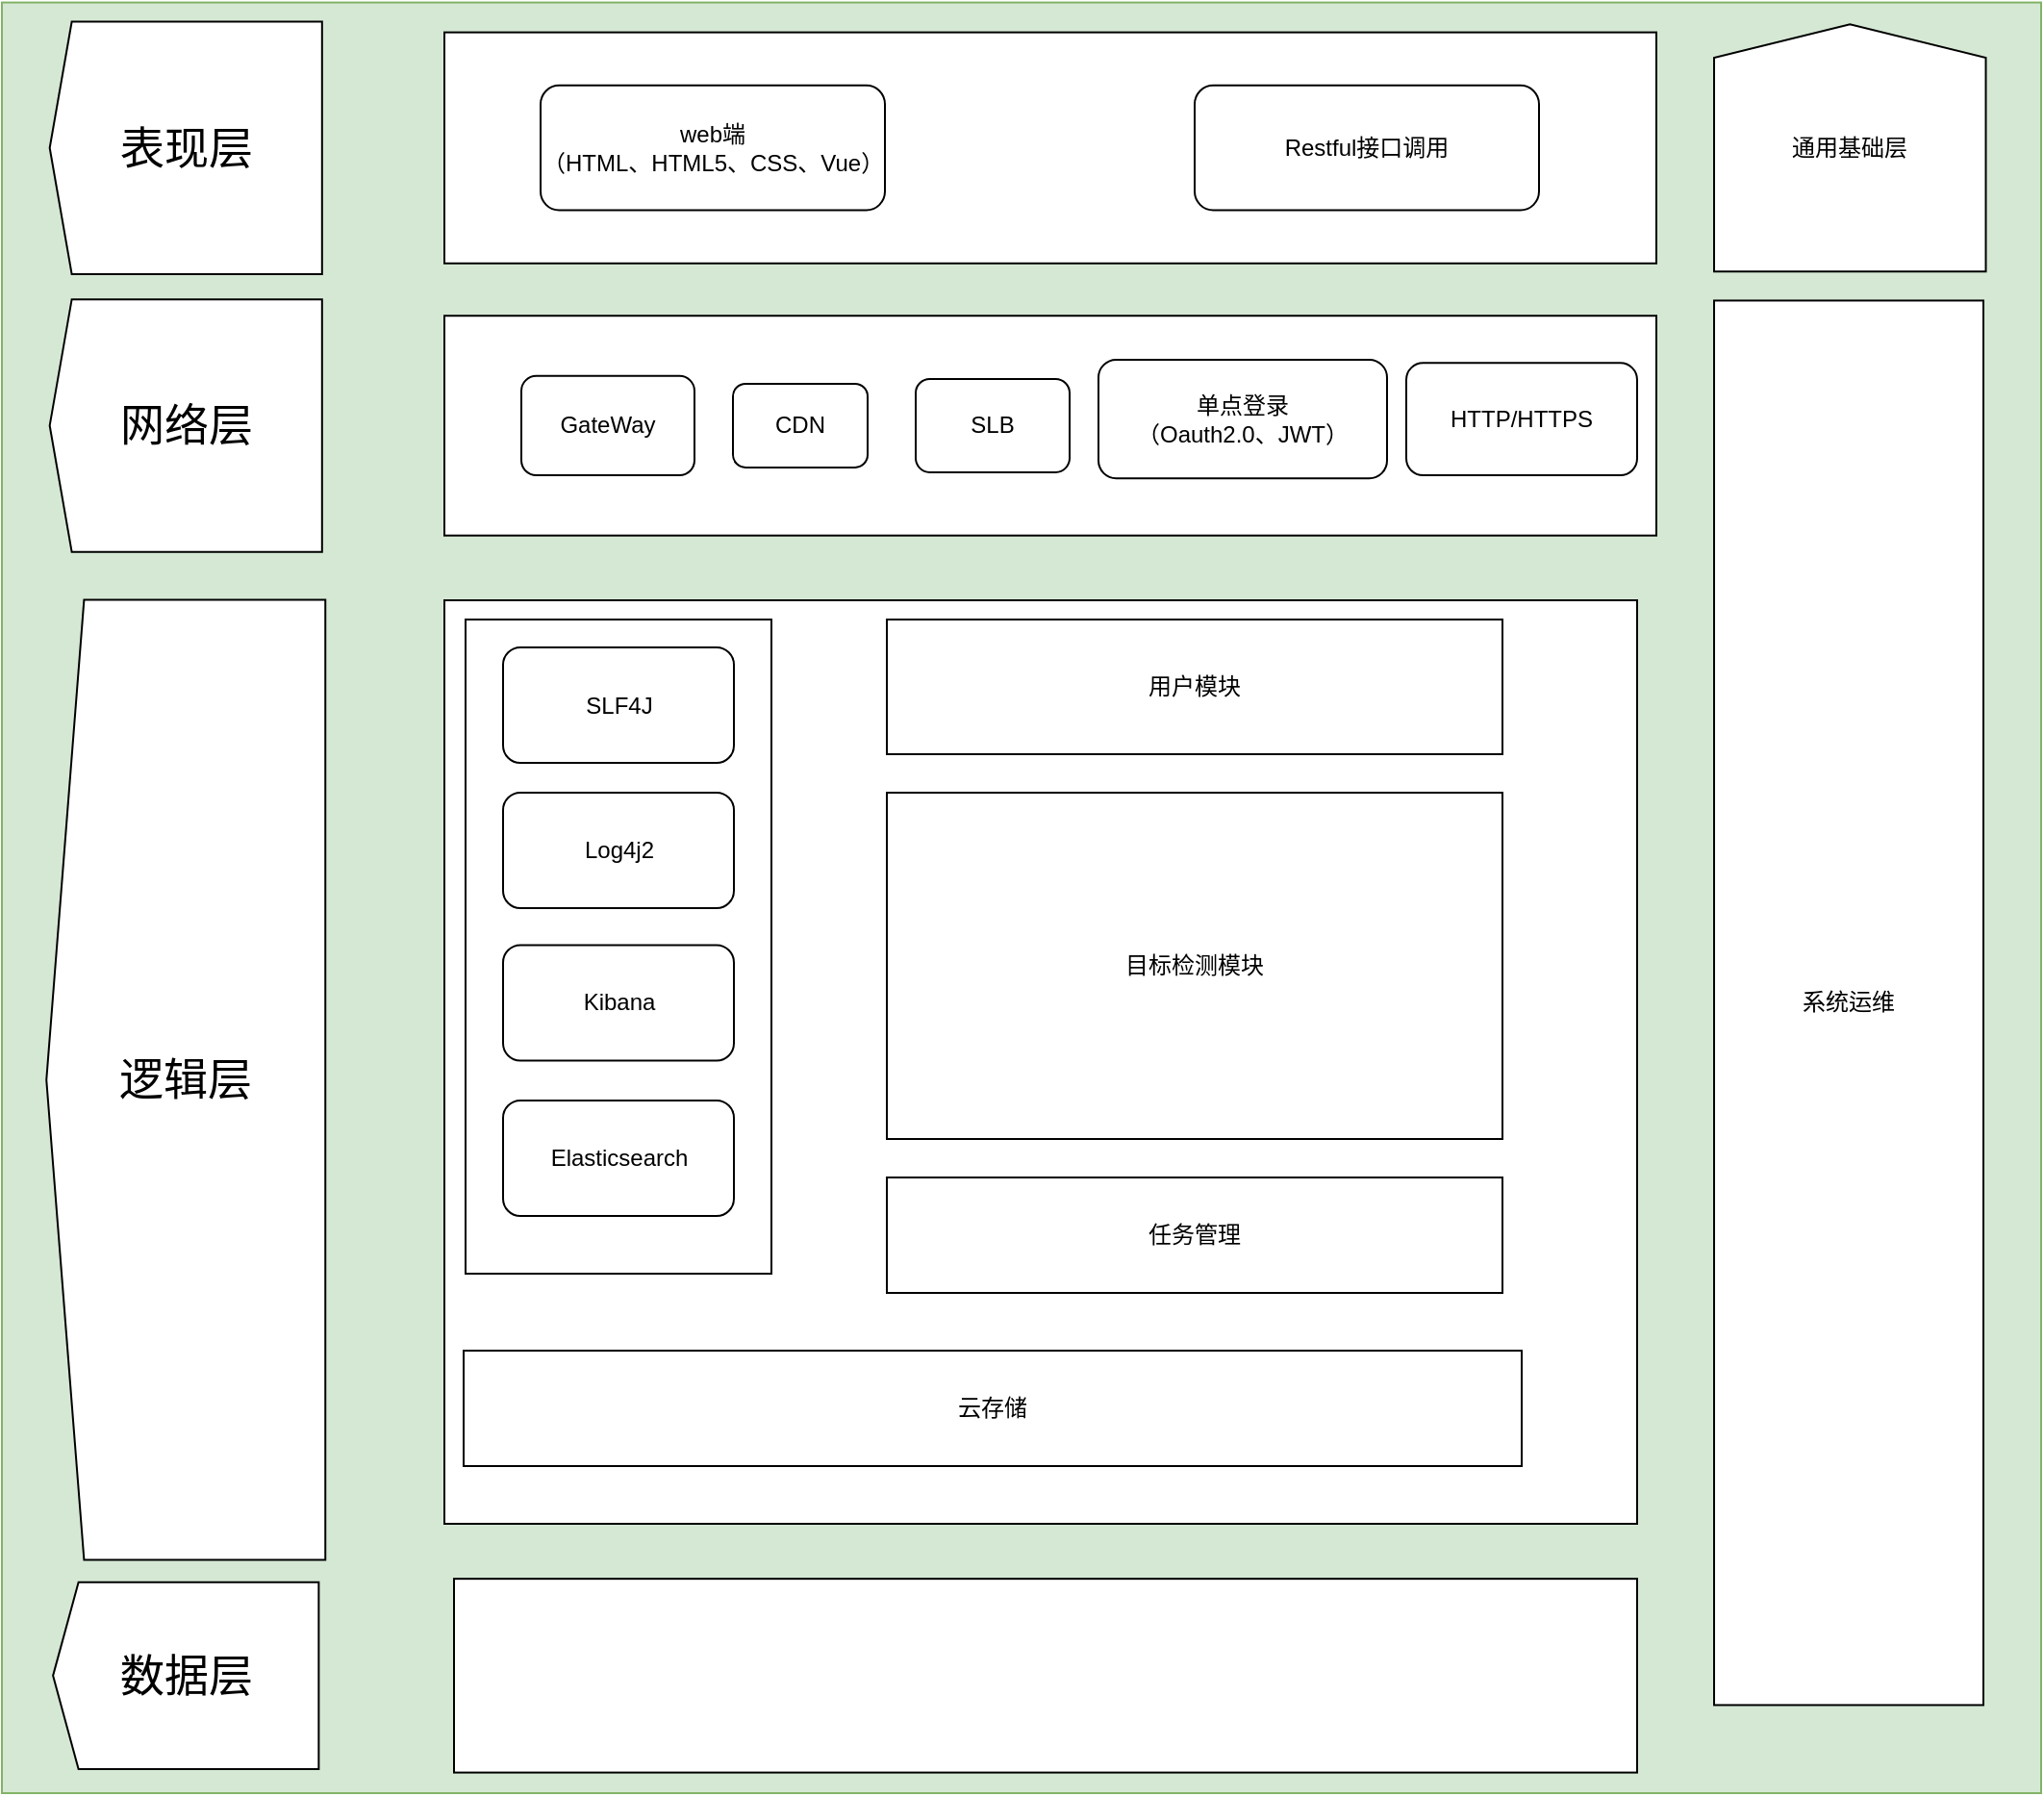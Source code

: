 <mxfile version="26.0.11">
  <diagram name="第 1 页" id="QETsFkyrZzGUOWjR-pDB">
    <mxGraphModel dx="177" dy="663" grid="1" gridSize="10" guides="1" tooltips="1" connect="1" arrows="1" fold="1" page="1" pageScale="1" pageWidth="827" pageHeight="1169" math="0" shadow="0">
      <root>
        <mxCell id="0" />
        <mxCell id="1" parent="0" />
        <mxCell id="vgMis07-Jaw84nBqVfK9-26" value="" style="rounded=0;whiteSpace=wrap;html=1;fillColor=#d5e8d4;strokeColor=#82b366;" vertex="1" parent="1">
          <mxGeometry x="1000" y="189.29" width="1060" height="930.71" as="geometry" />
        </mxCell>
        <mxCell id="vgMis07-Jaw84nBqVfK9-27" value="" style="rounded=0;whiteSpace=wrap;html=1;" vertex="1" parent="1">
          <mxGeometry x="1230" y="204.82" width="630" height="120.07" as="geometry" />
        </mxCell>
        <mxCell id="vgMis07-Jaw84nBqVfK9-28" value="" style="rounded=0;whiteSpace=wrap;html=1;" vertex="1" parent="1">
          <mxGeometry x="1230" y="352.12" width="630" height="114.22" as="geometry" />
        </mxCell>
        <mxCell id="vgMis07-Jaw84nBqVfK9-29" value="" style="rounded=0;whiteSpace=wrap;html=1;" vertex="1" parent="1">
          <mxGeometry x="1230" y="500" width="620" height="480" as="geometry" />
        </mxCell>
        <mxCell id="vgMis07-Jaw84nBqVfK9-31" value="&lt;font style=&quot;font-size: 23px;&quot;&gt;表现层&lt;/font&gt;" style="shape=offPageConnector;whiteSpace=wrap;html=1;rotation=90;size=0.081;horizontal=0;" vertex="1" parent="1">
          <mxGeometry x="1030" y="194.07" width="131.25" height="141.57" as="geometry" />
        </mxCell>
        <mxCell id="vgMis07-Jaw84nBqVfK9-32" value="&lt;span style=&quot;font-size: 23px;&quot;&gt;网络层&lt;/span&gt;" style="shape=offPageConnector;whiteSpace=wrap;html=1;rotation=90;size=0.081;horizontal=0;" vertex="1" parent="1">
          <mxGeometry x="1030" y="338.44" width="131.25" height="141.57" as="geometry" />
        </mxCell>
        <mxCell id="vgMis07-Jaw84nBqVfK9-33" value="&lt;span style=&quot;font-size: 23px;&quot;&gt;数据层&lt;/span&gt;" style="shape=offPageConnector;whiteSpace=wrap;html=1;rotation=90;size=0.096;horizontal=0;" vertex="1" parent="1">
          <mxGeometry x="1047" y="989.87" width="97.24" height="138.13" as="geometry" />
        </mxCell>
        <mxCell id="vgMis07-Jaw84nBqVfK9-34" value="" style="rounded=0;whiteSpace=wrap;html=1;" vertex="1" parent="1">
          <mxGeometry x="1235" y="1008.58" width="615" height="100.71" as="geometry" />
        </mxCell>
        <mxCell id="vgMis07-Jaw84nBqVfK9-36" value="&lt;span style=&quot;font-size: 23px;&quot;&gt;逻辑层&lt;/span&gt;" style="shape=offPageConnector;whiteSpace=wrap;html=1;rotation=90;size=0.135;horizontal=0;" vertex="1" parent="1">
          <mxGeometry x="846.12" y="676.79" width="499.01" height="145" as="geometry" />
        </mxCell>
        <mxCell id="vgMis07-Jaw84nBqVfK9-37" value="用户模块" style="rounded=0;whiteSpace=wrap;html=1;" vertex="1" parent="1">
          <mxGeometry x="1460" y="510" width="320" height="70" as="geometry" />
        </mxCell>
        <mxCell id="vgMis07-Jaw84nBqVfK9-38" value="目标检测模块" style="rounded=0;whiteSpace=wrap;html=1;" vertex="1" parent="1">
          <mxGeometry x="1460" y="600" width="320" height="180" as="geometry" />
        </mxCell>
        <mxCell id="vgMis07-Jaw84nBqVfK9-39" value="" style="rounded=0;whiteSpace=wrap;html=1;" vertex="1" parent="1">
          <mxGeometry x="1241" y="510" width="159" height="340" as="geometry" />
        </mxCell>
        <mxCell id="vgMis07-Jaw84nBqVfK9-40" value="系统运维" style="rounded=0;whiteSpace=wrap;html=1;" vertex="1" parent="1">
          <mxGeometry x="1890.01" y="344.22" width="139.99" height="730" as="geometry" />
        </mxCell>
        <mxCell id="vgMis07-Jaw84nBqVfK9-41" value="任务管理" style="rounded=0;whiteSpace=wrap;html=1;" vertex="1" parent="1">
          <mxGeometry x="1460" y="800" width="320" height="60" as="geometry" />
        </mxCell>
        <mxCell id="vgMis07-Jaw84nBqVfK9-42" value="云存储" style="rounded=0;whiteSpace=wrap;html=1;" vertex="1" parent="1">
          <mxGeometry x="1240" y="890" width="550" height="60" as="geometry" />
        </mxCell>
        <mxCell id="vgMis07-Jaw84nBqVfK9-43" value="" style="shape=offPageConnector;whiteSpace=wrap;html=1;rotation=-180;size=0.135;horizontal=1;verticalAlign=middle;align=center;" vertex="1" parent="1">
          <mxGeometry x="1890.01" y="200.63" width="141.25" height="128.44" as="geometry" />
        </mxCell>
        <mxCell id="vgMis07-Jaw84nBqVfK9-44" value="web端&lt;div&gt;（HTML、HTML5、CSS、Vue）&lt;/div&gt;" style="rounded=1;whiteSpace=wrap;html=1;" vertex="1" parent="1">
          <mxGeometry x="1280" y="232.43" width="179" height="64.85" as="geometry" />
        </mxCell>
        <mxCell id="vgMis07-Jaw84nBqVfK9-45" value="Restful接口调用" style="rounded=1;whiteSpace=wrap;html=1;" vertex="1" parent="1">
          <mxGeometry x="1620" y="232.43" width="179" height="64.85" as="geometry" />
        </mxCell>
        <mxCell id="vgMis07-Jaw84nBqVfK9-46" value="CDN" style="rounded=1;whiteSpace=wrap;html=1;" vertex="1" parent="1">
          <mxGeometry x="1380" y="387.5" width="70" height="43.45" as="geometry" />
        </mxCell>
        <mxCell id="vgMis07-Jaw84nBqVfK9-47" value="单点登录&lt;div&gt;（Oauth2.0、JWT）&lt;/div&gt;" style="rounded=1;whiteSpace=wrap;html=1;" vertex="1" parent="1">
          <mxGeometry x="1570" y="375" width="150" height="61.65" as="geometry" />
        </mxCell>
        <mxCell id="vgMis07-Jaw84nBqVfK9-51" value="SLB" style="rounded=1;whiteSpace=wrap;html=1;" vertex="1" parent="1">
          <mxGeometry x="1475" y="385" width="80" height="48.45" as="geometry" />
        </mxCell>
        <mxCell id="vgMis07-Jaw84nBqVfK9-52" value="GateWay" style="rounded=1;whiteSpace=wrap;html=1;" vertex="1" parent="1">
          <mxGeometry x="1270" y="383.4" width="90" height="51.65" as="geometry" />
        </mxCell>
        <mxCell id="vgMis07-Jaw84nBqVfK9-53" value="HTTP/HTTPS" style="rounded=1;whiteSpace=wrap;html=1;" vertex="1" parent="1">
          <mxGeometry x="1730" y="376.6" width="120" height="58.45" as="geometry" />
        </mxCell>
        <mxCell id="vgMis07-Jaw84nBqVfK9-54" value="通用基础层" style="text;html=1;align=center;verticalAlign=middle;whiteSpace=wrap;rounded=0;" vertex="1" parent="1">
          <mxGeometry x="1915.96" y="249.93" width="89.36" height="29.85" as="geometry" />
        </mxCell>
        <mxCell id="vgMis07-Jaw84nBqVfK9-55" value="SLF4J" style="rounded=1;whiteSpace=wrap;html=1;" vertex="1" parent="1">
          <mxGeometry x="1260.5" y="524.5" width="120" height="60" as="geometry" />
        </mxCell>
        <mxCell id="vgMis07-Jaw84nBqVfK9-56" value="Log4j2" style="rounded=1;whiteSpace=wrap;html=1;" vertex="1" parent="1">
          <mxGeometry x="1260.5" y="600" width="120" height="60" as="geometry" />
        </mxCell>
        <mxCell id="vgMis07-Jaw84nBqVfK9-57" value="Kibana" style="rounded=1;whiteSpace=wrap;html=1;" vertex="1" parent="1">
          <mxGeometry x="1260.5" y="679.22" width="120" height="60" as="geometry" />
        </mxCell>
        <mxCell id="vgMis07-Jaw84nBqVfK9-58" value="Elasticsearch" style="rounded=1;whiteSpace=wrap;html=1;" vertex="1" parent="1">
          <mxGeometry x="1260.5" y="760" width="120" height="60" as="geometry" />
        </mxCell>
      </root>
    </mxGraphModel>
  </diagram>
</mxfile>
